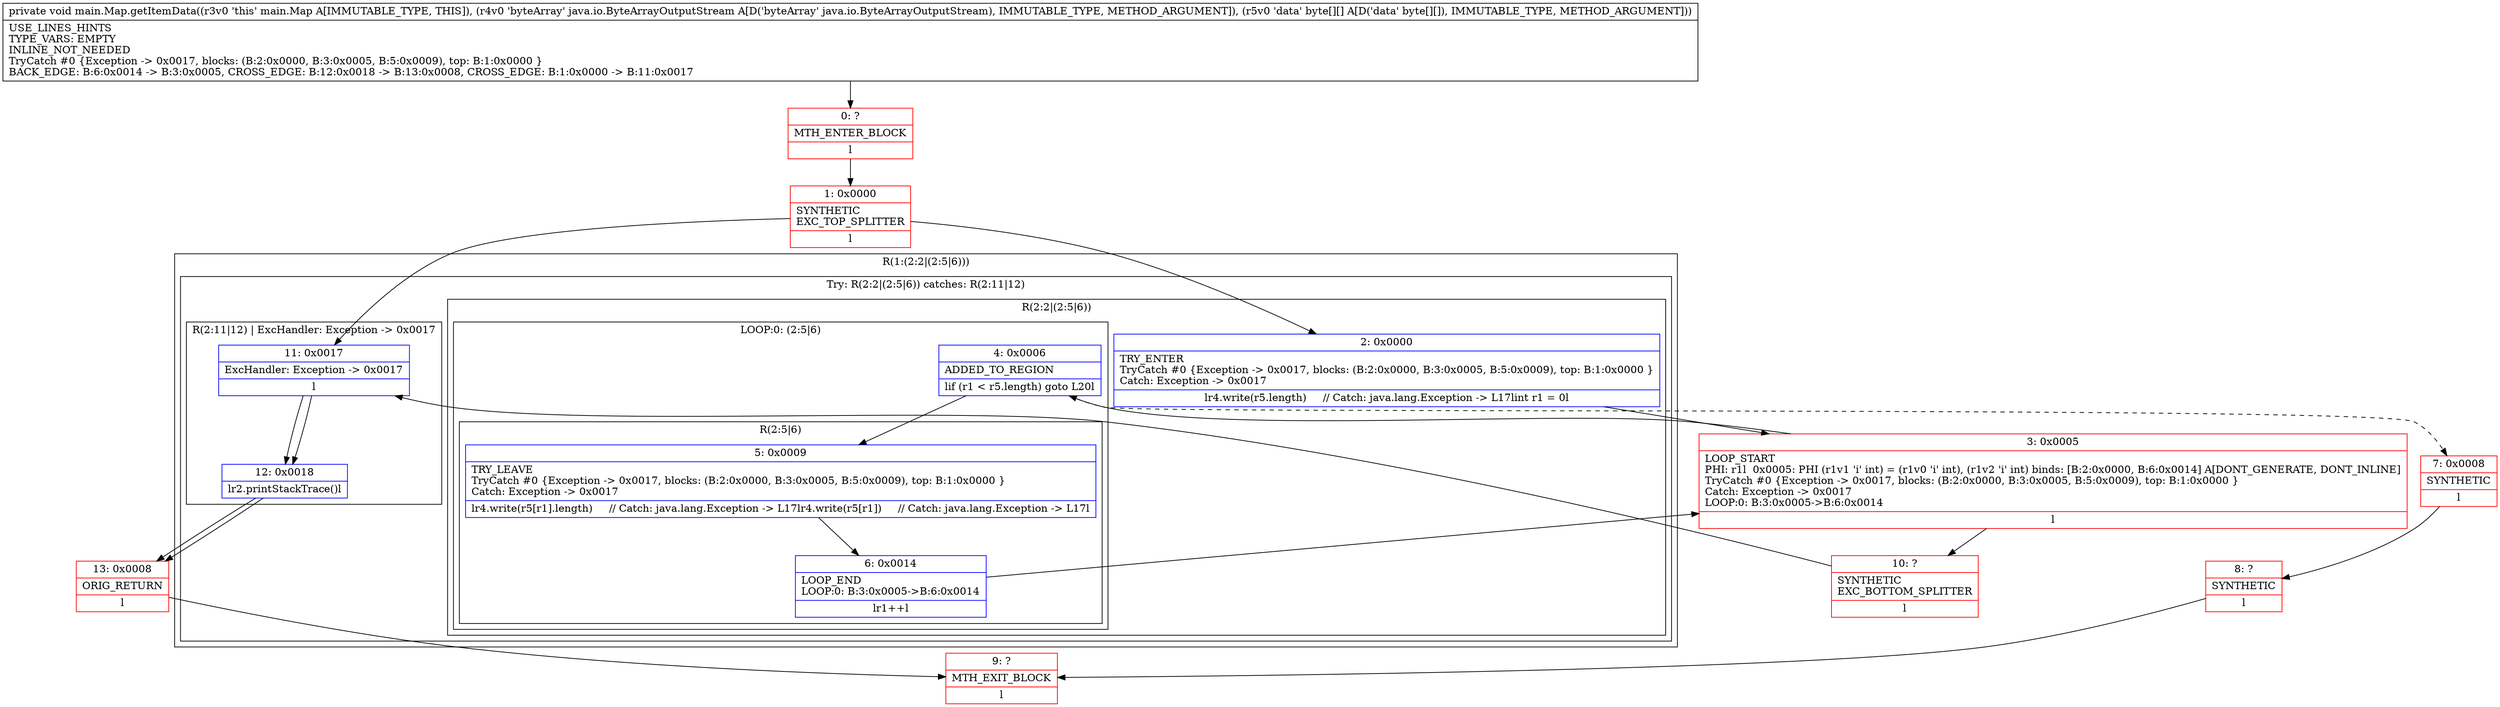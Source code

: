 digraph "CFG formain.Map.getItemData(Ljava\/io\/ByteArrayOutputStream;[[B)V" {
subgraph cluster_Region_829403944 {
label = "R(1:(2:2|(2:5|6)))";
node [shape=record,color=blue];
subgraph cluster_TryCatchRegion_1106237617 {
label = "Try: R(2:2|(2:5|6)) catches: R(2:11|12)";
node [shape=record,color=blue];
subgraph cluster_Region_1394422556 {
label = "R(2:2|(2:5|6))";
node [shape=record,color=blue];
Node_2 [shape=record,label="{2\:\ 0x0000|TRY_ENTER\lTryCatch #0 \{Exception \-\> 0x0017, blocks: (B:2:0x0000, B:3:0x0005, B:5:0x0009), top: B:1:0x0000 \}\lCatch: Exception \-\> 0x0017\l|lr4.write(r5.length)     \/\/ Catch: java.lang.Exception \-\> L17lint r1 = 0l}"];
subgraph cluster_LoopRegion_685847275 {
label = "LOOP:0: (2:5|6)";
node [shape=record,color=blue];
Node_4 [shape=record,label="{4\:\ 0x0006|ADDED_TO_REGION\l|lif (r1 \< r5.length) goto L20l}"];
subgraph cluster_Region_301000902 {
label = "R(2:5|6)";
node [shape=record,color=blue];
Node_5 [shape=record,label="{5\:\ 0x0009|TRY_LEAVE\lTryCatch #0 \{Exception \-\> 0x0017, blocks: (B:2:0x0000, B:3:0x0005, B:5:0x0009), top: B:1:0x0000 \}\lCatch: Exception \-\> 0x0017\l|lr4.write(r5[r1].length)     \/\/ Catch: java.lang.Exception \-\> L17lr4.write(r5[r1])     \/\/ Catch: java.lang.Exception \-\> L17l}"];
Node_6 [shape=record,label="{6\:\ 0x0014|LOOP_END\lLOOP:0: B:3:0x0005\-\>B:6:0x0014\l|lr1++l}"];
}
}
}
subgraph cluster_Region_250407680 {
label = "R(2:11|12) | ExcHandler: Exception \-\> 0x0017\l";
node [shape=record,color=blue];
Node_11 [shape=record,label="{11\:\ 0x0017|ExcHandler: Exception \-\> 0x0017\l|l}"];
Node_12 [shape=record,label="{12\:\ 0x0018|lr2.printStackTrace()l}"];
}
}
}
subgraph cluster_Region_250407680 {
label = "R(2:11|12) | ExcHandler: Exception \-\> 0x0017\l";
node [shape=record,color=blue];
Node_11 [shape=record,label="{11\:\ 0x0017|ExcHandler: Exception \-\> 0x0017\l|l}"];
Node_12 [shape=record,label="{12\:\ 0x0018|lr2.printStackTrace()l}"];
}
Node_0 [shape=record,color=red,label="{0\:\ ?|MTH_ENTER_BLOCK\l|l}"];
Node_1 [shape=record,color=red,label="{1\:\ 0x0000|SYNTHETIC\lEXC_TOP_SPLITTER\l|l}"];
Node_3 [shape=record,color=red,label="{3\:\ 0x0005|LOOP_START\lPHI: r1l  0x0005: PHI (r1v1 'i' int) = (r1v0 'i' int), (r1v2 'i' int) binds: [B:2:0x0000, B:6:0x0014] A[DONT_GENERATE, DONT_INLINE]\lTryCatch #0 \{Exception \-\> 0x0017, blocks: (B:2:0x0000, B:3:0x0005, B:5:0x0009), top: B:1:0x0000 \}\lCatch: Exception \-\> 0x0017\lLOOP:0: B:3:0x0005\-\>B:6:0x0014\l|l}"];
Node_7 [shape=record,color=red,label="{7\:\ 0x0008|SYNTHETIC\l|l}"];
Node_8 [shape=record,color=red,label="{8\:\ ?|SYNTHETIC\l|l}"];
Node_9 [shape=record,color=red,label="{9\:\ ?|MTH_EXIT_BLOCK\l|l}"];
Node_10 [shape=record,color=red,label="{10\:\ ?|SYNTHETIC\lEXC_BOTTOM_SPLITTER\l|l}"];
Node_13 [shape=record,color=red,label="{13\:\ 0x0008|ORIG_RETURN\l|l}"];
MethodNode[shape=record,label="{private void main.Map.getItemData((r3v0 'this' main.Map A[IMMUTABLE_TYPE, THIS]), (r4v0 'byteArray' java.io.ByteArrayOutputStream A[D('byteArray' java.io.ByteArrayOutputStream), IMMUTABLE_TYPE, METHOD_ARGUMENT]), (r5v0 'data' byte[][] A[D('data' byte[][]), IMMUTABLE_TYPE, METHOD_ARGUMENT]))  | USE_LINES_HINTS\lTYPE_VARS: EMPTY\lINLINE_NOT_NEEDED\lTryCatch #0 \{Exception \-\> 0x0017, blocks: (B:2:0x0000, B:3:0x0005, B:5:0x0009), top: B:1:0x0000 \}\lBACK_EDGE: B:6:0x0014 \-\> B:3:0x0005, CROSS_EDGE: B:12:0x0018 \-\> B:13:0x0008, CROSS_EDGE: B:1:0x0000 \-\> B:11:0x0017\l}"];
MethodNode -> Node_0;
Node_2 -> Node_3;
Node_4 -> Node_5;
Node_4 -> Node_7[style=dashed];
Node_5 -> Node_6;
Node_6 -> Node_3;
Node_11 -> Node_12;
Node_12 -> Node_13;
Node_11 -> Node_12;
Node_12 -> Node_13;
Node_0 -> Node_1;
Node_1 -> Node_2;
Node_1 -> Node_11;
Node_3 -> Node_4;
Node_3 -> Node_10;
Node_7 -> Node_8;
Node_8 -> Node_9;
Node_10 -> Node_11;
Node_13 -> Node_9;
}

